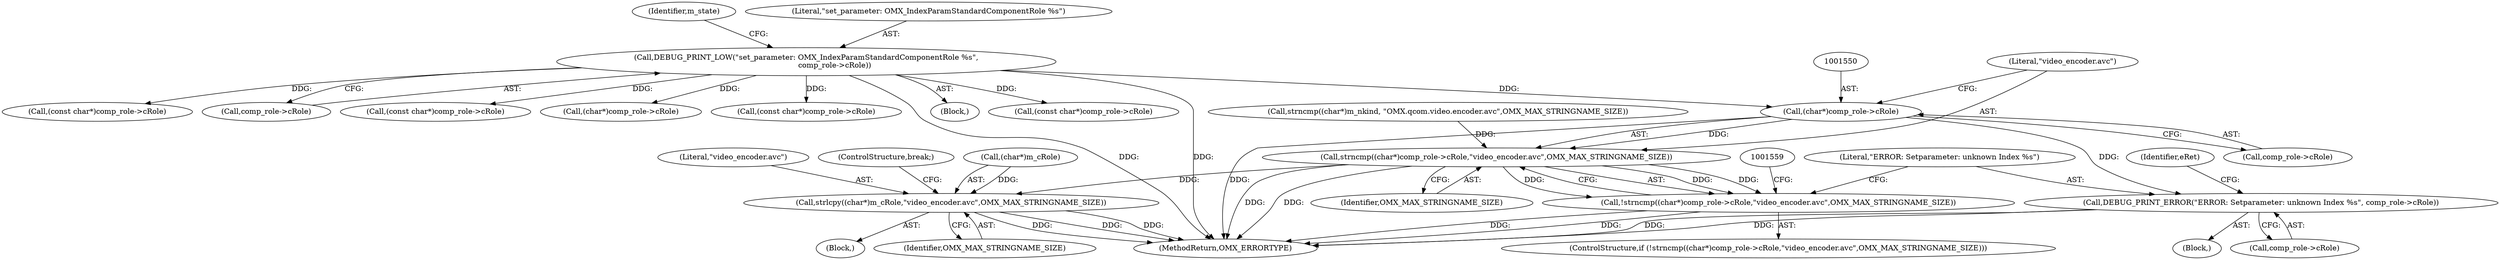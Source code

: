 digraph "0_Android_560ccdb509a7b86186fac0fce1b25bd9a3e6a6e8_7@pointer" {
"1001549" [label="(Call,(char*)comp_role->cRole)"];
"1001513" [label="(Call,DEBUG_PRINT_LOW(\"set_parameter: OMX_IndexParamStandardComponentRole %s\",\n                        comp_role->cRole))"];
"1001548" [label="(Call,strncmp((char*)comp_role->cRole,\"video_encoder.avc\",OMX_MAX_STRINGNAME_SIZE))"];
"1001547" [label="(Call,!strncmp((char*)comp_role->cRole,\"video_encoder.avc\",OMX_MAX_STRINGNAME_SIZE))"];
"1001557" [label="(Call,strlcpy((char*)m_cRole,\"video_encoder.avc\",OMX_MAX_STRINGNAME_SIZE))"];
"1001565" [label="(Call,DEBUG_PRINT_ERROR(\"ERROR: Setparameter: unknown Index %s\", comp_role->cRole))"];
"1001564" [label="(Block,)"];
"1001539" [label="(Call,strncmp((char*)m_nkind, \"OMX.qcom.video.encoder.avc\",OMX_MAX_STRINGNAME_SIZE))"];
"1001571" [label="(Identifier,eRet)"];
"1001555" [label="(Identifier,OMX_MAX_STRINGNAME_SIZE)"];
"1001562" [label="(Identifier,OMX_MAX_STRINGNAME_SIZE)"];
"1001565" [label="(Call,DEBUG_PRINT_ERROR(\"ERROR: Setparameter: unknown Index %s\", comp_role->cRole))"];
"1001623" [label="(Call,(const char*)comp_role->cRole)"];
"1001556" [label="(Block,)"];
"1001734" [label="(Call,(const char*)comp_role->cRole)"];
"1001557" [label="(Call,strlcpy((char*)m_cRole,\"video_encoder.avc\",OMX_MAX_STRINGNAME_SIZE))"];
"1001521" [label="(Identifier,m_state)"];
"1001548" [label="(Call,strncmp((char*)comp_role->cRole,\"video_encoder.avc\",OMX_MAX_STRINGNAME_SIZE))"];
"1001766" [label="(ControlStructure,break;)"];
"1001586" [label="(Call,(char*)comp_role->cRole)"];
"1001554" [label="(Literal,\"video_encoder.avc\")"];
"1001660" [label="(Call,(const char*)comp_role->cRole)"];
"1001546" [label="(ControlStructure,if (!strncmp((char*)comp_role->cRole,\"video_encoder.avc\",OMX_MAX_STRINGNAME_SIZE)))"];
"1001503" [label="(Block,)"];
"1001558" [label="(Call,(char*)m_cRole)"];
"1001566" [label="(Literal,\"ERROR: Setparameter: unknown Index %s\")"];
"1001551" [label="(Call,comp_role->cRole)"];
"1001547" [label="(Call,!strncmp((char*)comp_role->cRole,\"video_encoder.avc\",OMX_MAX_STRINGNAME_SIZE))"];
"1001549" [label="(Call,(char*)comp_role->cRole)"];
"1001515" [label="(Call,comp_role->cRole)"];
"1001514" [label="(Literal,\"set_parameter: OMX_IndexParamStandardComponentRole %s\")"];
"1001561" [label="(Literal,\"video_encoder.avc\")"];
"1001697" [label="(Call,(const char*)comp_role->cRole)"];
"1001513" [label="(Call,DEBUG_PRINT_LOW(\"set_parameter: OMX_IndexParamStandardComponentRole %s\",\n                        comp_role->cRole))"];
"1002913" [label="(MethodReturn,OMX_ERRORTYPE)"];
"1001567" [label="(Call,comp_role->cRole)"];
"1001549" -> "1001548"  [label="AST: "];
"1001549" -> "1001551"  [label="CFG: "];
"1001550" -> "1001549"  [label="AST: "];
"1001551" -> "1001549"  [label="AST: "];
"1001554" -> "1001549"  [label="CFG: "];
"1001549" -> "1002913"  [label="DDG: "];
"1001549" -> "1001548"  [label="DDG: "];
"1001513" -> "1001549"  [label="DDG: "];
"1001549" -> "1001565"  [label="DDG: "];
"1001513" -> "1001503"  [label="AST: "];
"1001513" -> "1001515"  [label="CFG: "];
"1001514" -> "1001513"  [label="AST: "];
"1001515" -> "1001513"  [label="AST: "];
"1001521" -> "1001513"  [label="CFG: "];
"1001513" -> "1002913"  [label="DDG: "];
"1001513" -> "1002913"  [label="DDG: "];
"1001513" -> "1001586"  [label="DDG: "];
"1001513" -> "1001623"  [label="DDG: "];
"1001513" -> "1001660"  [label="DDG: "];
"1001513" -> "1001697"  [label="DDG: "];
"1001513" -> "1001734"  [label="DDG: "];
"1001548" -> "1001547"  [label="AST: "];
"1001548" -> "1001555"  [label="CFG: "];
"1001554" -> "1001548"  [label="AST: "];
"1001555" -> "1001548"  [label="AST: "];
"1001547" -> "1001548"  [label="CFG: "];
"1001548" -> "1002913"  [label="DDG: "];
"1001548" -> "1002913"  [label="DDG: "];
"1001548" -> "1001547"  [label="DDG: "];
"1001548" -> "1001547"  [label="DDG: "];
"1001548" -> "1001547"  [label="DDG: "];
"1001539" -> "1001548"  [label="DDG: "];
"1001548" -> "1001557"  [label="DDG: "];
"1001547" -> "1001546"  [label="AST: "];
"1001559" -> "1001547"  [label="CFG: "];
"1001566" -> "1001547"  [label="CFG: "];
"1001547" -> "1002913"  [label="DDG: "];
"1001547" -> "1002913"  [label="DDG: "];
"1001557" -> "1001556"  [label="AST: "];
"1001557" -> "1001562"  [label="CFG: "];
"1001558" -> "1001557"  [label="AST: "];
"1001561" -> "1001557"  [label="AST: "];
"1001562" -> "1001557"  [label="AST: "];
"1001766" -> "1001557"  [label="CFG: "];
"1001557" -> "1002913"  [label="DDG: "];
"1001557" -> "1002913"  [label="DDG: "];
"1001557" -> "1002913"  [label="DDG: "];
"1001558" -> "1001557"  [label="DDG: "];
"1001565" -> "1001564"  [label="AST: "];
"1001565" -> "1001567"  [label="CFG: "];
"1001566" -> "1001565"  [label="AST: "];
"1001567" -> "1001565"  [label="AST: "];
"1001571" -> "1001565"  [label="CFG: "];
"1001565" -> "1002913"  [label="DDG: "];
"1001565" -> "1002913"  [label="DDG: "];
}
